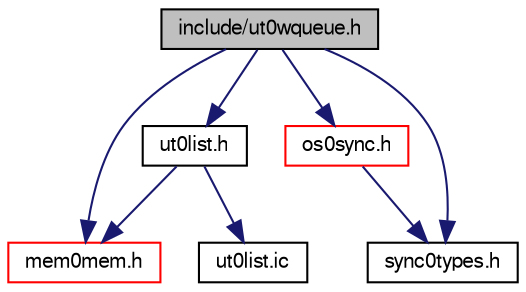 digraph "include/ut0wqueue.h"
{
  bgcolor="transparent";
  edge [fontname="FreeSans",fontsize="10",labelfontname="FreeSans",labelfontsize="10"];
  node [fontname="FreeSans",fontsize="10",shape=record];
  Node1 [label="include/ut0wqueue.h",height=0.2,width=0.4,color="black", fillcolor="grey75", style="filled" fontcolor="black"];
  Node1 -> Node2 [color="midnightblue",fontsize="10",style="solid",fontname="FreeSans"];
  Node2 [label="ut0list.h",height=0.2,width=0.4,color="black",URL="$ut0list_8h.html"];
  Node2 -> Node3 [color="midnightblue",fontsize="10",style="solid",fontname="FreeSans"];
  Node3 [label="mem0mem.h",height=0.2,width=0.4,color="red",URL="$mem0mem_8h.html"];
  Node2 -> Node4 [color="midnightblue",fontsize="10",style="solid",fontname="FreeSans"];
  Node4 [label="ut0list.ic",height=0.2,width=0.4,color="black",URL="$ut0list_8ic.html"];
  Node1 -> Node3 [color="midnightblue",fontsize="10",style="solid",fontname="FreeSans"];
  Node1 -> Node5 [color="midnightblue",fontsize="10",style="solid",fontname="FreeSans"];
  Node5 [label="os0sync.h",height=0.2,width=0.4,color="red",URL="$os0sync_8h.html"];
  Node5 -> Node6 [color="midnightblue",fontsize="10",style="solid",fontname="FreeSans"];
  Node6 [label="sync0types.h",height=0.2,width=0.4,color="black",URL="$sync0types_8h.html"];
  Node1 -> Node6 [color="midnightblue",fontsize="10",style="solid",fontname="FreeSans"];
}
